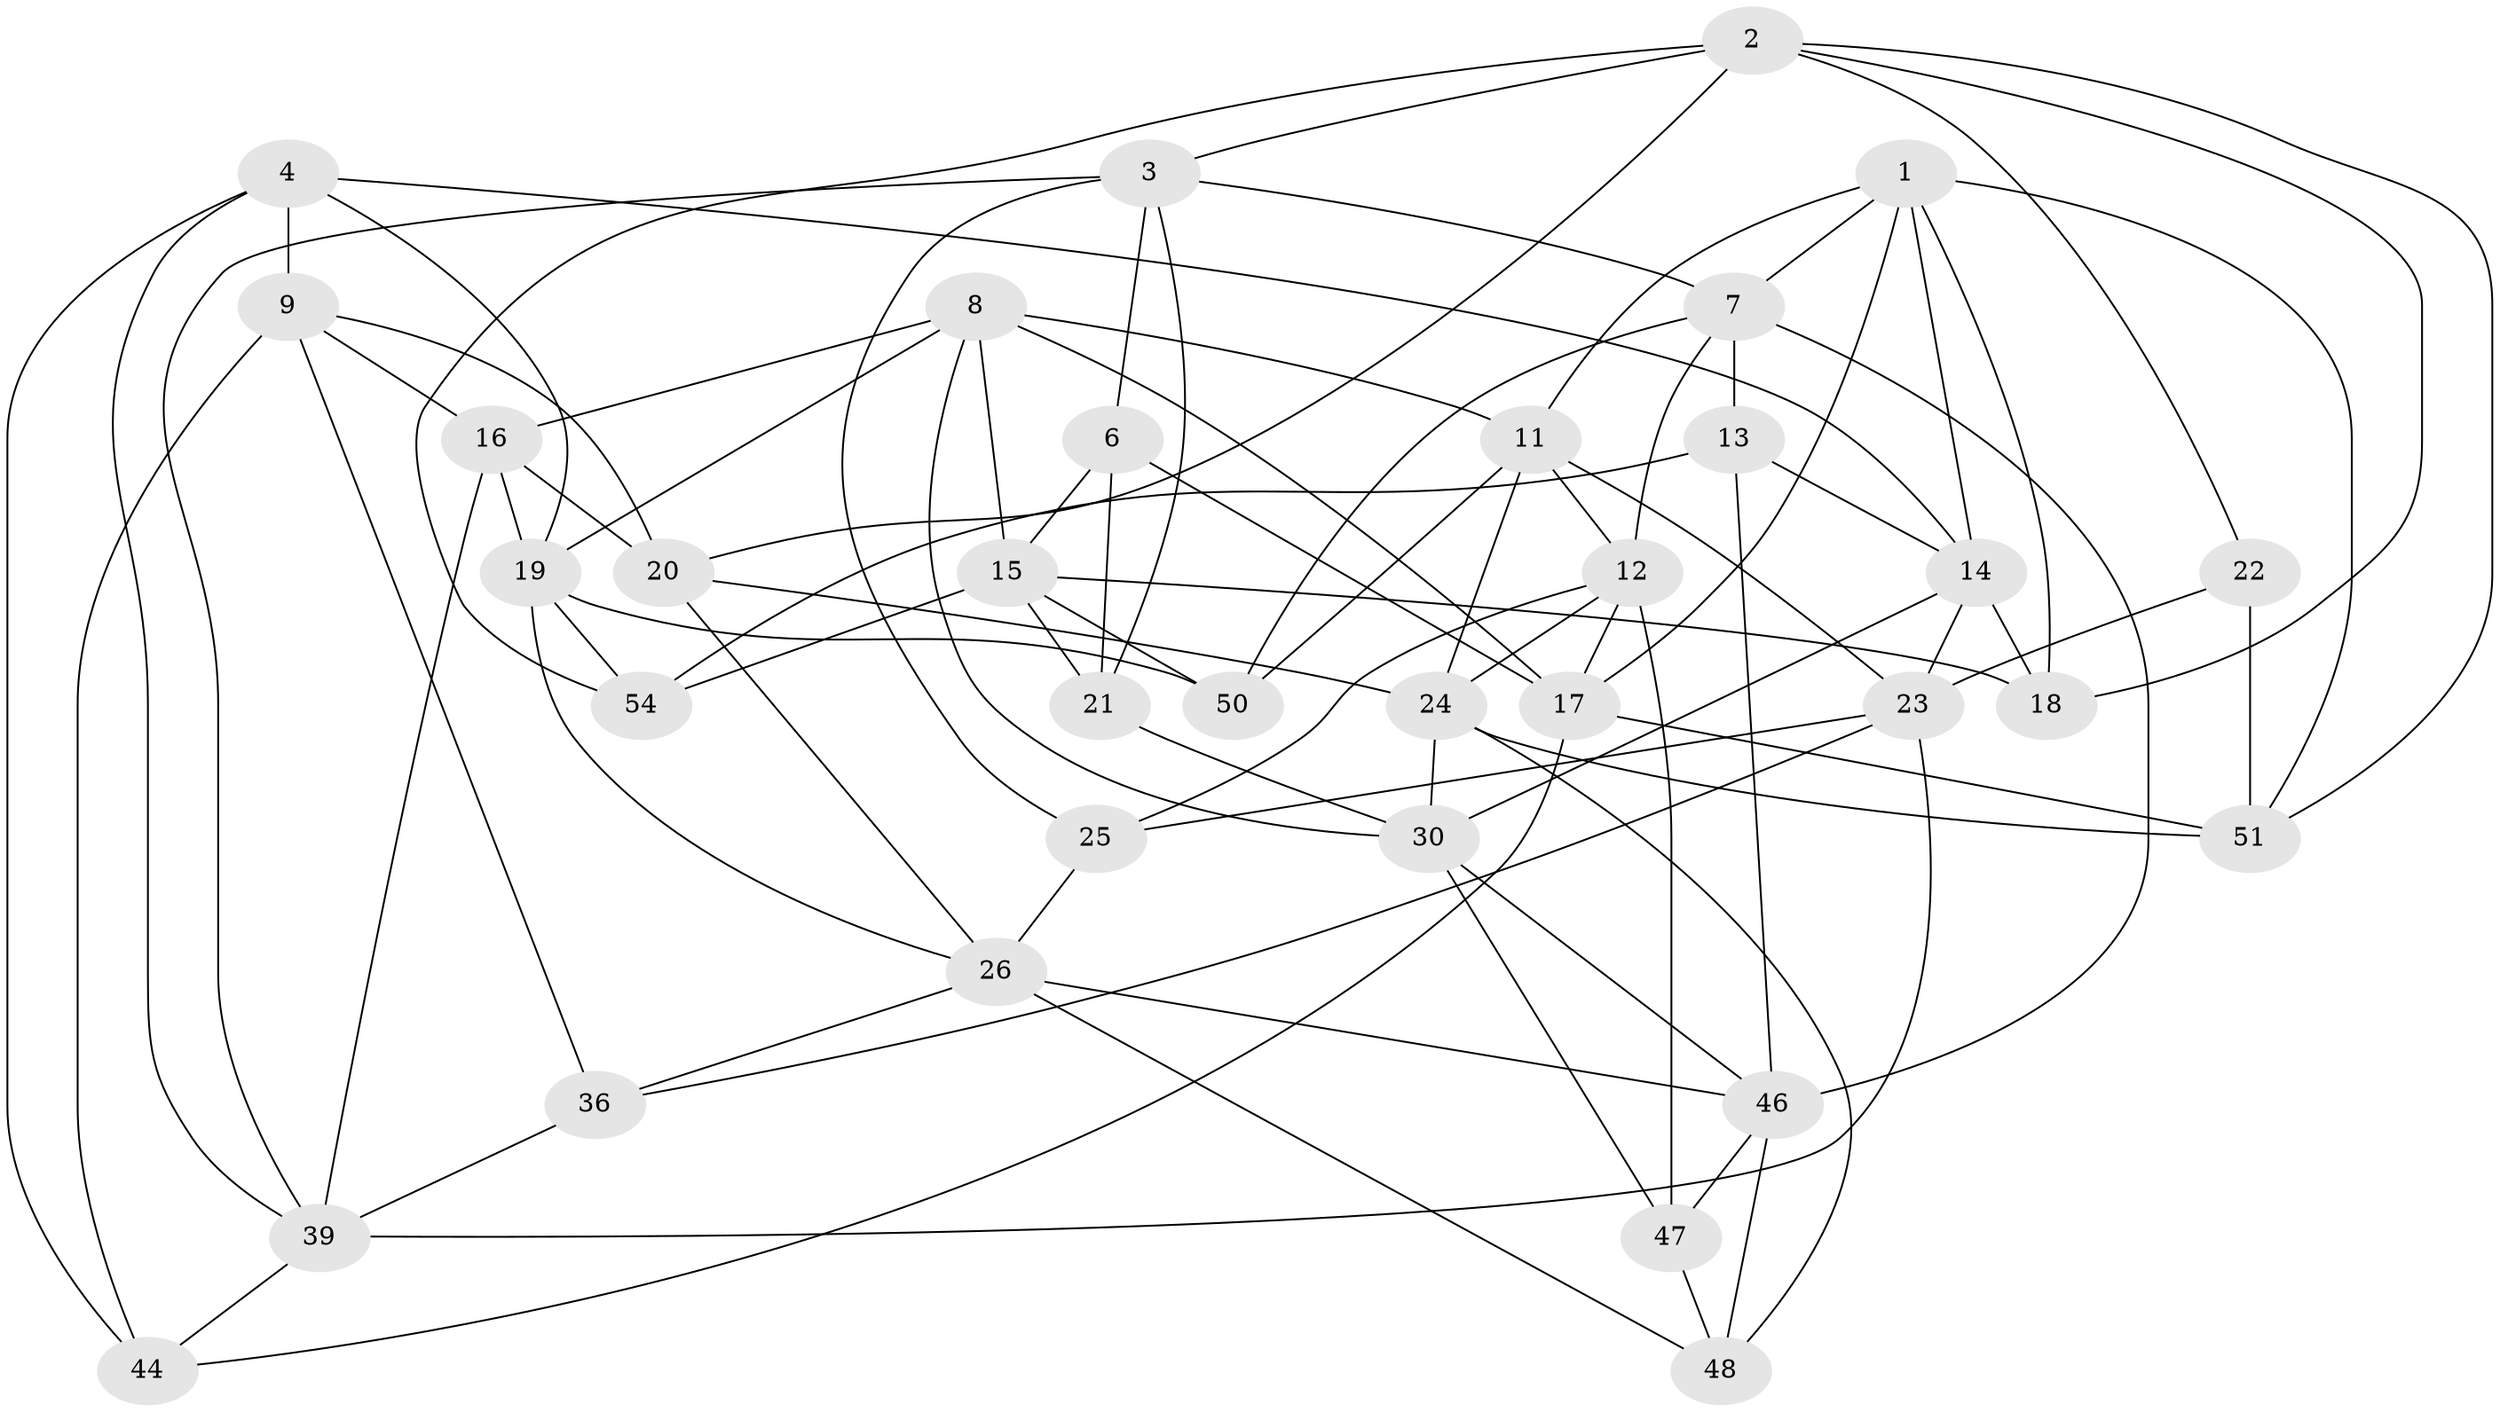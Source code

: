 // original degree distribution, {4: 1.0}
// Generated by graph-tools (version 1.1) at 2025/11/02/27/25 16:11:50]
// undirected, 34 vertices, 87 edges
graph export_dot {
graph [start="1"]
  node [color=gray90,style=filled];
  1 [super="+32"];
  2 [super="+5"];
  3 [super="+38"];
  4 [super="+37"];
  6;
  7 [super="+34"];
  8 [super="+10"];
  9 [super="+45"];
  11 [super="+29"];
  12 [super="+35"];
  13;
  14 [super="+41"];
  15 [super="+28"];
  16 [super="+40"];
  17 [super="+43"];
  18;
  19 [super="+33"];
  20 [super="+42"];
  21;
  22;
  23 [super="+31"];
  24 [super="+56"];
  25;
  26 [super="+27"];
  30 [super="+52"];
  36;
  39 [super="+49"];
  44;
  46 [super="+53"];
  47;
  48;
  50;
  51 [super="+55"];
  54;
  1 -- 18;
  1 -- 51;
  1 -- 17;
  1 -- 11;
  1 -- 14;
  1 -- 7;
  2 -- 3;
  2 -- 18;
  2 -- 51;
  2 -- 54;
  2 -- 22;
  2 -- 20;
  3 -- 25;
  3 -- 7;
  3 -- 21;
  3 -- 6;
  3 -- 39;
  4 -- 44;
  4 -- 14;
  4 -- 9 [weight=2];
  4 -- 19;
  4 -- 39;
  6 -- 21;
  6 -- 17;
  6 -- 15;
  7 -- 46;
  7 -- 13;
  7 -- 50;
  7 -- 12;
  8 -- 30;
  8 -- 16;
  8 -- 19;
  8 -- 17;
  8 -- 11;
  8 -- 15;
  9 -- 44;
  9 -- 36;
  9 -- 16;
  9 -- 20;
  11 -- 24;
  11 -- 23;
  11 -- 50;
  11 -- 12;
  12 -- 17;
  12 -- 47;
  12 -- 24;
  12 -- 25;
  13 -- 46;
  13 -- 54;
  13 -- 14;
  14 -- 30;
  14 -- 18;
  14 -- 23;
  15 -- 21;
  15 -- 18;
  15 -- 54;
  15 -- 50;
  16 -- 20 [weight=2];
  16 -- 19;
  16 -- 39;
  17 -- 51;
  17 -- 44;
  19 -- 54;
  19 -- 26;
  19 -- 50;
  20 -- 26;
  20 -- 24;
  21 -- 30;
  22 -- 51 [weight=2];
  22 -- 23;
  23 -- 25;
  23 -- 36;
  23 -- 39;
  24 -- 51;
  24 -- 48;
  24 -- 30;
  25 -- 26;
  26 -- 36;
  26 -- 48;
  26 -- 46;
  30 -- 46;
  30 -- 47;
  36 -- 39;
  39 -- 44;
  46 -- 48;
  46 -- 47;
  47 -- 48;
}
